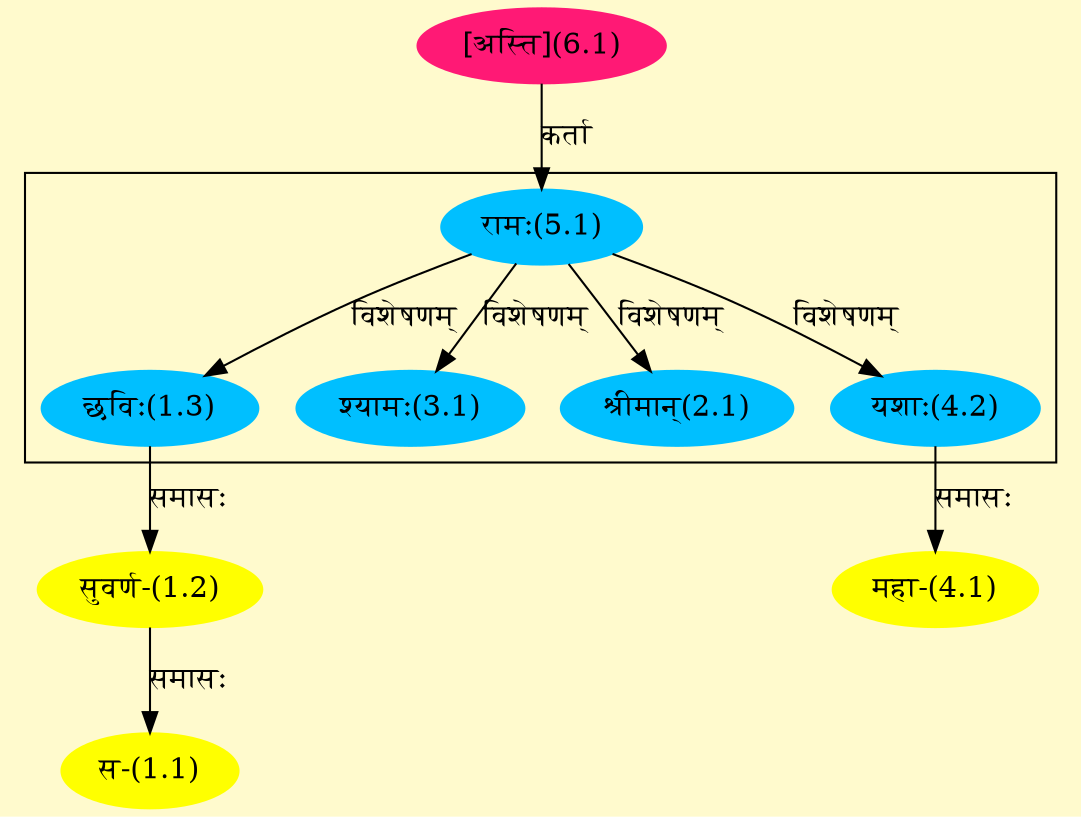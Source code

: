 digraph G{
rankdir=BT;
 compound=true;
 bgcolor="lemonchiffon1";

subgraph cluster_1{
Node1_3 [style=filled, color="#00BFFF" label = "छविः(1.3)"]
Node5_1 [style=filled, color="#00BFFF" label = "रामः(5.1)"]
Node2_1 [style=filled, color="#00BFFF" label = "श्रीमान्(2.1)"]
Node3_1 [style=filled, color="#00BFFF" label = "श्यामः(3.1)"]
Node4_2 [style=filled, color="#00BFFF" label = "यशाः(4.2)"]

}
Node1_1 [style=filled, color="#FFFF00" label = "स-(1.1)"]
Node1_2 [style=filled, color="#FFFF00" label = "सुवर्ण-(1.2)"]
Node1_3 [style=filled, color="#00BFFF" label = "छविः(1.3)"]
Node4_1 [style=filled, color="#FFFF00" label = "महा-(4.1)"]
Node4_2 [style=filled, color="#00BFFF" label = "यशाः(4.2)"]
Node5_1 [style=filled, color="#00BFFF" label = "रामः(5.1)"]
Node6_1 [style=filled, color="#FF1975" label = "[अस्ति](6.1)"]
/* Start of Relations section */

Node1_1 -> Node1_2 [  label="समासः"  dir="back" ]
Node1_2 -> Node1_3 [  label="समासः"  dir="back" ]
Node1_3 -> Node5_1 [  label="विशेषणम्"  dir="back" ]
Node2_1 -> Node5_1 [  label="विशेषणम्"  dir="back" ]
Node3_1 -> Node5_1 [  label="विशेषणम्"  dir="back" ]
Node4_1 -> Node4_2 [  label="समासः"  dir="back" ]
Node4_2 -> Node5_1 [  label="विशेषणम्"  dir="back" ]
Node5_1 -> Node6_1 [  label="कर्ता"  dir="back" ]
}
